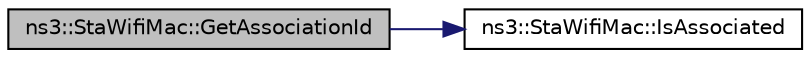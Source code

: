 digraph "ns3::StaWifiMac::GetAssociationId"
{
 // LATEX_PDF_SIZE
  edge [fontname="Helvetica",fontsize="10",labelfontname="Helvetica",labelfontsize="10"];
  node [fontname="Helvetica",fontsize="10",shape=record];
  rankdir="LR";
  Node1 [label="ns3::StaWifiMac::GetAssociationId",height=0.2,width=0.4,color="black", fillcolor="grey75", style="filled", fontcolor="black",tooltip="Return the association ID."];
  Node1 -> Node2 [color="midnightblue",fontsize="10",style="solid",fontname="Helvetica"];
  Node2 [label="ns3::StaWifiMac::IsAssociated",height=0.2,width=0.4,color="black", fillcolor="white", style="filled",URL="$classns3_1_1_sta_wifi_mac.html#a5725522486784f1db97cdb7020d41246",tooltip="Return whether we are associated with an AP."];
}
